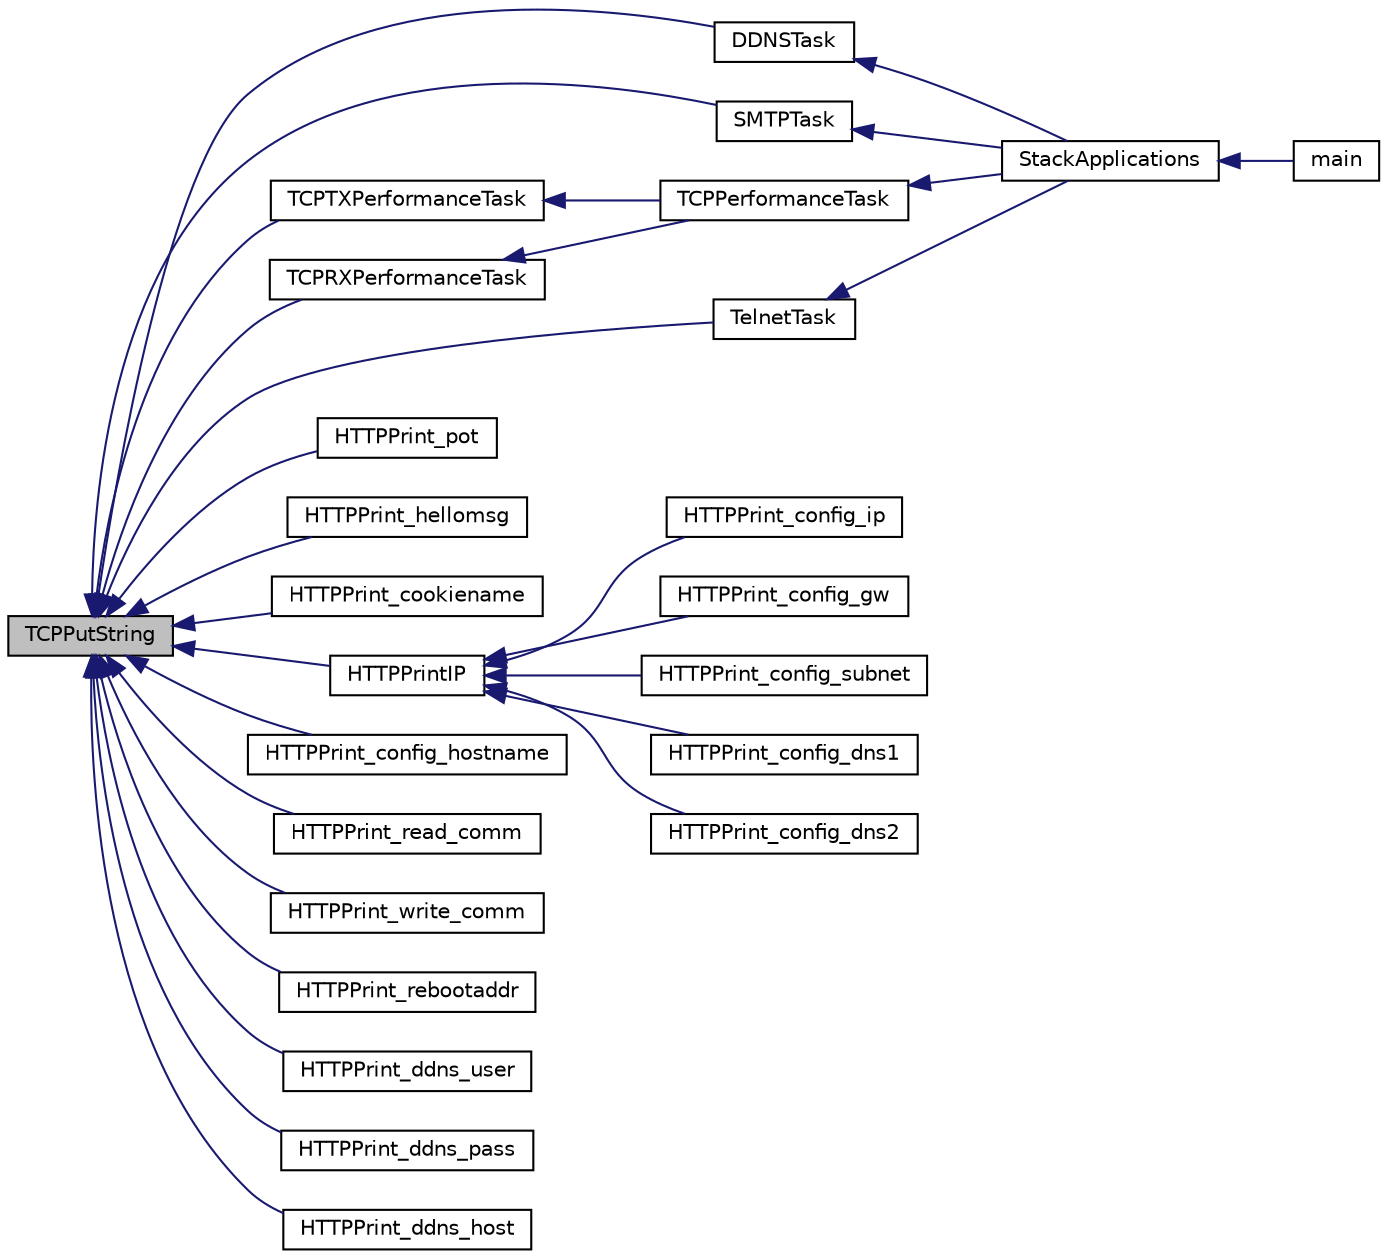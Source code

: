 digraph "TCPPutString"
{
  edge [fontname="Helvetica",fontsize="10",labelfontname="Helvetica",labelfontsize="10"];
  node [fontname="Helvetica",fontsize="10",shape=record];
  rankdir="LR";
  Node1 [label="TCPPutString",height=0.2,width=0.4,color="black", fillcolor="grey75", style="filled", fontcolor="black"];
  Node1 -> Node2 [dir="back",color="midnightblue",fontsize="10",style="solid",fontname="Helvetica"];
  Node2 [label="DDNSTask",height=0.2,width=0.4,color="black", fillcolor="white", style="filled",URL="$_dyn_d_n_s_8c.html#adf26d41fe8bb0f642696bf5d301360c1"];
  Node2 -> Node3 [dir="back",color="midnightblue",fontsize="10",style="solid",fontname="Helvetica"];
  Node3 [label="StackApplications",height=0.2,width=0.4,color="black", fillcolor="white", style="filled",URL="$_stack_tsk_8c.html#a7f8ff33bea9e052705b0a80d2dfcf399"];
  Node3 -> Node4 [dir="back",color="midnightblue",fontsize="10",style="solid",fontname="Helvetica"];
  Node4 [label="main",height=0.2,width=0.4,color="black", fillcolor="white", style="filled",URL="$_main_demo_8c.html#a6288eba0f8e8ad3ab1544ad731eb7667"];
  Node1 -> Node5 [dir="back",color="midnightblue",fontsize="10",style="solid",fontname="Helvetica"];
  Node5 [label="SMTPTask",height=0.2,width=0.4,color="black", fillcolor="white", style="filled",URL="$_s_m_t_p_8c.html#abe31fb54926d321252beb819defb0afb"];
  Node5 -> Node3 [dir="back",color="midnightblue",fontsize="10",style="solid",fontname="Helvetica"];
  Node1 -> Node6 [dir="back",color="midnightblue",fontsize="10",style="solid",fontname="Helvetica"];
  Node6 [label="TCPTXPerformanceTask",height=0.2,width=0.4,color="black", fillcolor="white", style="filled",URL="$_t_c_p_performance_test_8c.html#a4e543f659633906145da7a0b19199077"];
  Node6 -> Node7 [dir="back",color="midnightblue",fontsize="10",style="solid",fontname="Helvetica"];
  Node7 [label="TCPPerformanceTask",height=0.2,width=0.4,color="black", fillcolor="white", style="filled",URL="$_t_c_p_performance_test_8c.html#aa47216a6f8fce14cb21d13785d8caa25"];
  Node7 -> Node3 [dir="back",color="midnightblue",fontsize="10",style="solid",fontname="Helvetica"];
  Node1 -> Node8 [dir="back",color="midnightblue",fontsize="10",style="solid",fontname="Helvetica"];
  Node8 [label="TCPRXPerformanceTask",height=0.2,width=0.4,color="black", fillcolor="white", style="filled",URL="$_t_c_p_performance_test_8c.html#a93a3272145074a485eef01a045924b5f"];
  Node8 -> Node7 [dir="back",color="midnightblue",fontsize="10",style="solid",fontname="Helvetica"];
  Node1 -> Node9 [dir="back",color="midnightblue",fontsize="10",style="solid",fontname="Helvetica"];
  Node9 [label="TelnetTask",height=0.2,width=0.4,color="black", fillcolor="white", style="filled",URL="$_telnet_8c.html#a8fed07ba13983e8dfc2a83d3978b41a4"];
  Node9 -> Node3 [dir="back",color="midnightblue",fontsize="10",style="solid",fontname="Helvetica"];
  Node1 -> Node10 [dir="back",color="midnightblue",fontsize="10",style="solid",fontname="Helvetica"];
  Node10 [label="HTTPPrint_pot",height=0.2,width=0.4,color="black", fillcolor="white", style="filled",URL="$_custom_h_t_t_p_app_8c.html#ab3febc4c4e51d98b87d66d0acc01a15d"];
  Node1 -> Node11 [dir="back",color="midnightblue",fontsize="10",style="solid",fontname="Helvetica"];
  Node11 [label="HTTPPrint_hellomsg",height=0.2,width=0.4,color="black", fillcolor="white", style="filled",URL="$_custom_h_t_t_p_app_8c.html#acf8576c68c9a8ab537fb51bc044d48e0"];
  Node1 -> Node12 [dir="back",color="midnightblue",fontsize="10",style="solid",fontname="Helvetica"];
  Node12 [label="HTTPPrint_cookiename",height=0.2,width=0.4,color="black", fillcolor="white", style="filled",URL="$_custom_h_t_t_p_app_8c.html#ac318647c176fae93d61114d06ce7dfc7"];
  Node1 -> Node13 [dir="back",color="midnightblue",fontsize="10",style="solid",fontname="Helvetica"];
  Node13 [label="HTTPPrintIP",height=0.2,width=0.4,color="black", fillcolor="white", style="filled",URL="$_custom_h_t_t_p_app_8c.html#afc77e41a5276a26c613d967d9eb27a90"];
  Node13 -> Node14 [dir="back",color="midnightblue",fontsize="10",style="solid",fontname="Helvetica"];
  Node14 [label="HTTPPrint_config_ip",height=0.2,width=0.4,color="black", fillcolor="white", style="filled",URL="$_custom_h_t_t_p_app_8c.html#a98b192490beb1027cd87eefa53d6d3f6"];
  Node13 -> Node15 [dir="back",color="midnightblue",fontsize="10",style="solid",fontname="Helvetica"];
  Node15 [label="HTTPPrint_config_gw",height=0.2,width=0.4,color="black", fillcolor="white", style="filled",URL="$_custom_h_t_t_p_app_8c.html#a21709eafc10a559fbaae6727d7d985f9"];
  Node13 -> Node16 [dir="back",color="midnightblue",fontsize="10",style="solid",fontname="Helvetica"];
  Node16 [label="HTTPPrint_config_subnet",height=0.2,width=0.4,color="black", fillcolor="white", style="filled",URL="$_custom_h_t_t_p_app_8c.html#aa4f593882cd0045b9757ded844162f78"];
  Node13 -> Node17 [dir="back",color="midnightblue",fontsize="10",style="solid",fontname="Helvetica"];
  Node17 [label="HTTPPrint_config_dns1",height=0.2,width=0.4,color="black", fillcolor="white", style="filled",URL="$_custom_h_t_t_p_app_8c.html#a2a3298f2e225312c34aeeece68a0888f"];
  Node13 -> Node18 [dir="back",color="midnightblue",fontsize="10",style="solid",fontname="Helvetica"];
  Node18 [label="HTTPPrint_config_dns2",height=0.2,width=0.4,color="black", fillcolor="white", style="filled",URL="$_custom_h_t_t_p_app_8c.html#a4f7e1e50dfaa8e94f02804405263b670"];
  Node1 -> Node19 [dir="back",color="midnightblue",fontsize="10",style="solid",fontname="Helvetica"];
  Node19 [label="HTTPPrint_config_hostname",height=0.2,width=0.4,color="black", fillcolor="white", style="filled",URL="$_custom_h_t_t_p_app_8c.html#a2c19aca9ff7d29e9ce2d52d317648fd0"];
  Node1 -> Node20 [dir="back",color="midnightblue",fontsize="10",style="solid",fontname="Helvetica"];
  Node20 [label="HTTPPrint_read_comm",height=0.2,width=0.4,color="black", fillcolor="white", style="filled",URL="$_custom_h_t_t_p_app_8c.html#a82f715d46fde9ccb06d9435206ee1fea"];
  Node1 -> Node21 [dir="back",color="midnightblue",fontsize="10",style="solid",fontname="Helvetica"];
  Node21 [label="HTTPPrint_write_comm",height=0.2,width=0.4,color="black", fillcolor="white", style="filled",URL="$_custom_h_t_t_p_app_8c.html#a0401b62bb1a9b2b77a08406d301e3f99"];
  Node1 -> Node22 [dir="back",color="midnightblue",fontsize="10",style="solid",fontname="Helvetica"];
  Node22 [label="HTTPPrint_rebootaddr",height=0.2,width=0.4,color="black", fillcolor="white", style="filled",URL="$_custom_h_t_t_p_app_8c.html#a1c3672ad2072836515c880007ae6b405"];
  Node1 -> Node23 [dir="back",color="midnightblue",fontsize="10",style="solid",fontname="Helvetica"];
  Node23 [label="HTTPPrint_ddns_user",height=0.2,width=0.4,color="black", fillcolor="white", style="filled",URL="$_custom_h_t_t_p_app_8c.html#a2054e2852e52ed54a78868b195a7a873"];
  Node1 -> Node24 [dir="back",color="midnightblue",fontsize="10",style="solid",fontname="Helvetica"];
  Node24 [label="HTTPPrint_ddns_pass",height=0.2,width=0.4,color="black", fillcolor="white", style="filled",URL="$_custom_h_t_t_p_app_8c.html#a9b36569e1332f5729e77bcaaf1cce288"];
  Node1 -> Node25 [dir="back",color="midnightblue",fontsize="10",style="solid",fontname="Helvetica"];
  Node25 [label="HTTPPrint_ddns_host",height=0.2,width=0.4,color="black", fillcolor="white", style="filled",URL="$_custom_h_t_t_p_app_8c.html#a15caa29e20ad3b8b108c11975fa3c8ca"];
}
